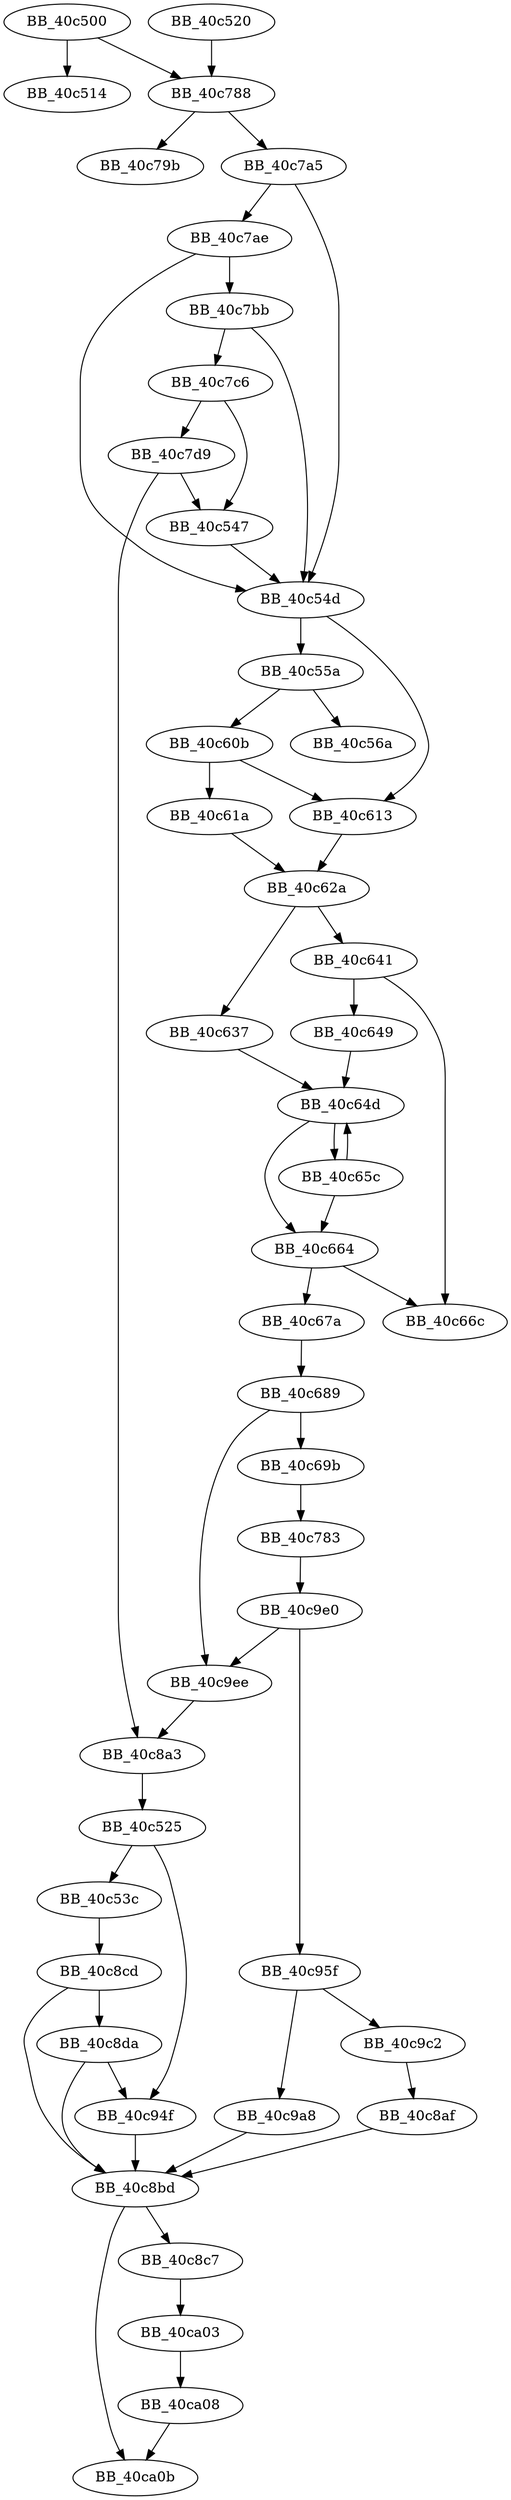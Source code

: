DiGraph sub_40C500{
BB_40c500->BB_40c514
BB_40c500->BB_40c788
BB_40c520->BB_40c788
BB_40c525->BB_40c53c
BB_40c525->BB_40c94f
BB_40c53c->BB_40c8cd
BB_40c547->BB_40c54d
BB_40c54d->BB_40c55a
BB_40c54d->BB_40c613
BB_40c55a->BB_40c56a
BB_40c55a->BB_40c60b
BB_40c60b->BB_40c613
BB_40c60b->BB_40c61a
BB_40c613->BB_40c62a
BB_40c61a->BB_40c62a
BB_40c62a->BB_40c637
BB_40c62a->BB_40c641
BB_40c637->BB_40c64d
BB_40c641->BB_40c649
BB_40c641->BB_40c66c
BB_40c649->BB_40c64d
BB_40c64d->BB_40c65c
BB_40c64d->BB_40c664
BB_40c65c->BB_40c64d
BB_40c65c->BB_40c664
BB_40c664->BB_40c66c
BB_40c664->BB_40c67a
BB_40c67a->BB_40c689
BB_40c689->BB_40c69b
BB_40c689->BB_40c9ee
BB_40c69b->BB_40c783
BB_40c783->BB_40c9e0
BB_40c788->BB_40c79b
BB_40c788->BB_40c7a5
BB_40c7a5->BB_40c54d
BB_40c7a5->BB_40c7ae
BB_40c7ae->BB_40c54d
BB_40c7ae->BB_40c7bb
BB_40c7bb->BB_40c54d
BB_40c7bb->BB_40c7c6
BB_40c7c6->BB_40c547
BB_40c7c6->BB_40c7d9
BB_40c7d9->BB_40c547
BB_40c7d9->BB_40c8a3
BB_40c8a3->BB_40c525
BB_40c8af->BB_40c8bd
BB_40c8bd->BB_40c8c7
BB_40c8bd->BB_40ca0b
BB_40c8c7->BB_40ca03
BB_40c8cd->BB_40c8bd
BB_40c8cd->BB_40c8da
BB_40c8da->BB_40c8bd
BB_40c8da->BB_40c94f
BB_40c94f->BB_40c8bd
BB_40c95f->BB_40c9a8
BB_40c95f->BB_40c9c2
BB_40c9a8->BB_40c8bd
BB_40c9c2->BB_40c8af
BB_40c9e0->BB_40c95f
BB_40c9e0->BB_40c9ee
BB_40c9ee->BB_40c8a3
BB_40ca03->BB_40ca08
BB_40ca08->BB_40ca0b
}
